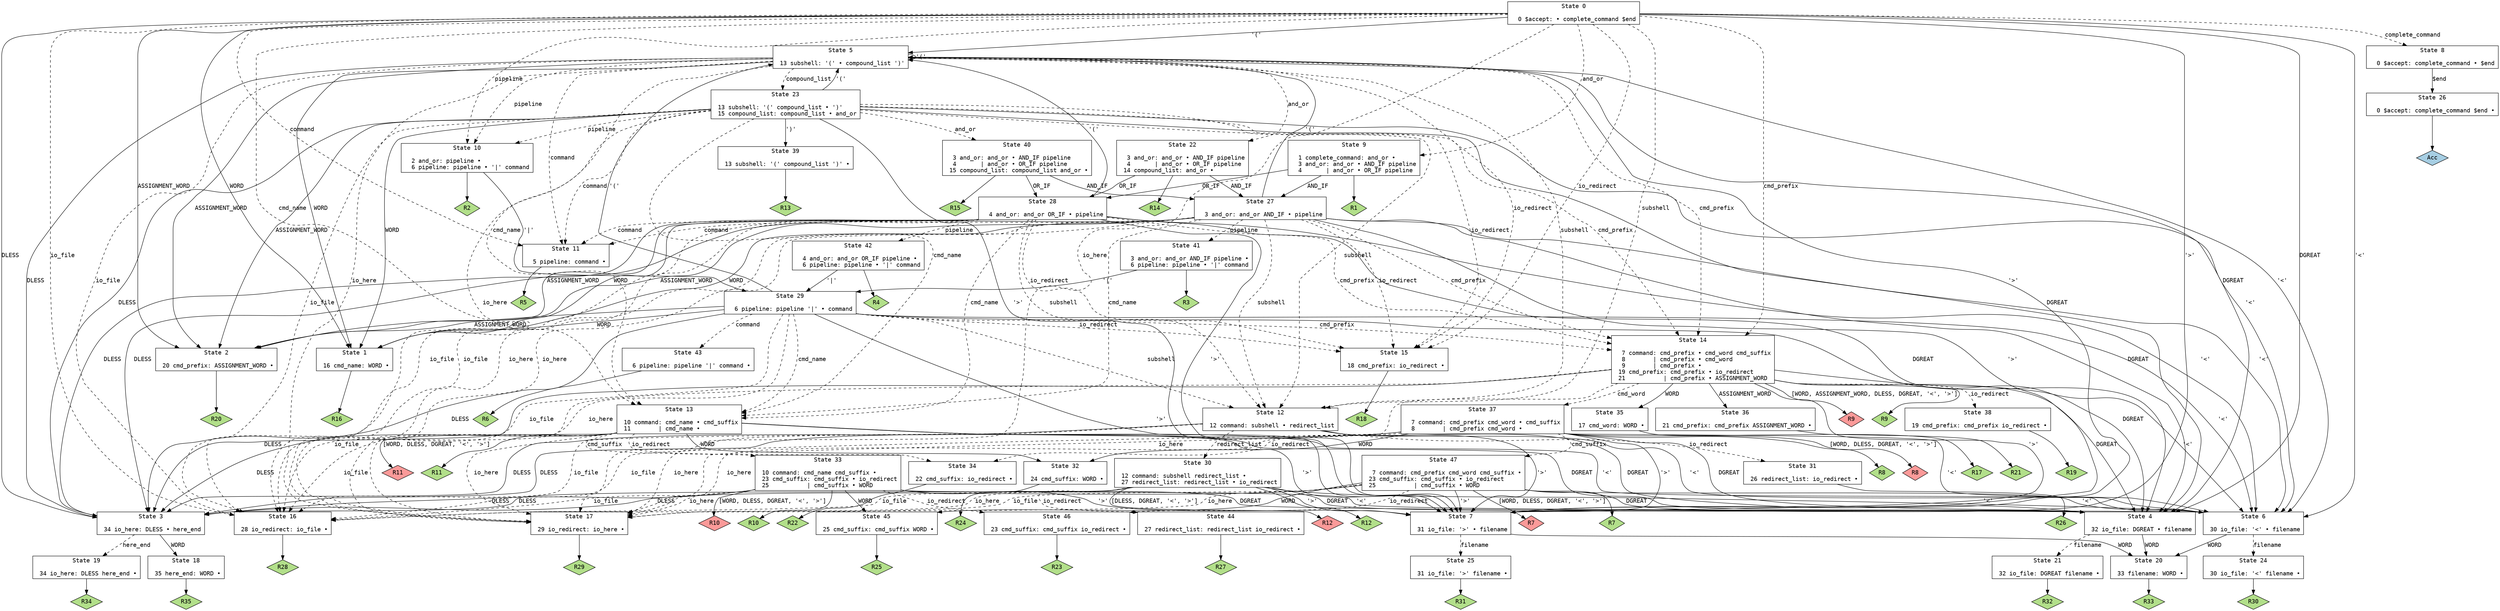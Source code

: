 // Generated by GNU Bison 3.8.
// Report bugs to <bug-bison@gnu.org>.
// Home page: <https://www.gnu.org/software/bison/>.

digraph "test.y"
{
  node [fontname = courier, shape = box, colorscheme = paired6]
  edge [fontname = courier]

  0 [label="State 0\n\l  0 $accept: • complete_command $end\l"]
  0 -> 1 [style=solid label="WORD"]
  0 -> 2 [style=solid label="ASSIGNMENT_WORD"]
  0 -> 3 [style=solid label="DLESS"]
  0 -> 4 [style=solid label="DGREAT"]
  0 -> 5 [style=solid label="'('"]
  0 -> 6 [style=solid label="'<'"]
  0 -> 7 [style=solid label="'>'"]
  0 -> 8 [style=dashed label="complete_command"]
  0 -> 9 [style=dashed label="and_or"]
  0 -> 10 [style=dashed label="pipeline"]
  0 -> 11 [style=dashed label="command"]
  0 -> 12 [style=dashed label="subshell"]
  0 -> 13 [style=dashed label="cmd_name"]
  0 -> 14 [style=dashed label="cmd_prefix"]
  0 -> 15 [style=dashed label="io_redirect"]
  0 -> 16 [style=dashed label="io_file"]
  0 -> 17 [style=dashed label="io_here"]
  1 [label="State 1\n\l 16 cmd_name: WORD •\l"]
  1 -> "1R16" [style=solid]
 "1R16" [label="R16", fillcolor=3, shape=diamond, style=filled]
  2 [label="State 2\n\l 20 cmd_prefix: ASSIGNMENT_WORD •\l"]
  2 -> "2R20" [style=solid]
 "2R20" [label="R20", fillcolor=3, shape=diamond, style=filled]
  3 [label="State 3\n\l 34 io_here: DLESS • here_end\l"]
  3 -> 18 [style=solid label="WORD"]
  3 -> 19 [style=dashed label="here_end"]
  4 [label="State 4\n\l 32 io_file: DGREAT • filename\l"]
  4 -> 20 [style=solid label="WORD"]
  4 -> 21 [style=dashed label="filename"]
  5 [label="State 5\n\l 13 subshell: '(' • compound_list ')'\l"]
  5 -> 1 [style=solid label="WORD"]
  5 -> 2 [style=solid label="ASSIGNMENT_WORD"]
  5 -> 3 [style=solid label="DLESS"]
  5 -> 4 [style=solid label="DGREAT"]
  5 -> 5 [style=solid label="'('"]
  5 -> 6 [style=solid label="'<'"]
  5 -> 7 [style=solid label="'>'"]
  5 -> 22 [style=dashed label="and_or"]
  5 -> 10 [style=dashed label="pipeline"]
  5 -> 11 [style=dashed label="command"]
  5 -> 12 [style=dashed label="subshell"]
  5 -> 23 [style=dashed label="compound_list"]
  5 -> 13 [style=dashed label="cmd_name"]
  5 -> 14 [style=dashed label="cmd_prefix"]
  5 -> 15 [style=dashed label="io_redirect"]
  5 -> 16 [style=dashed label="io_file"]
  5 -> 17 [style=dashed label="io_here"]
  6 [label="State 6\n\l 30 io_file: '<' • filename\l"]
  6 -> 20 [style=solid label="WORD"]
  6 -> 24 [style=dashed label="filename"]
  7 [label="State 7\n\l 31 io_file: '>' • filename\l"]
  7 -> 20 [style=solid label="WORD"]
  7 -> 25 [style=dashed label="filename"]
  8 [label="State 8\n\l  0 $accept: complete_command • $end\l"]
  8 -> 26 [style=solid label="$end"]
  9 [label="State 9\n\l  1 complete_command: and_or •\l  3 and_or: and_or • AND_IF pipeline\l  4       | and_or • OR_IF pipeline\l"]
  9 -> 27 [style=solid label="AND_IF"]
  9 -> 28 [style=solid label="OR_IF"]
  9 -> "9R1" [style=solid]
 "9R1" [label="R1", fillcolor=3, shape=diamond, style=filled]
  10 [label="State 10\n\l  2 and_or: pipeline •\l  6 pipeline: pipeline • '|' command\l"]
  10 -> 29 [style=solid label="'|'"]
  10 -> "10R2" [style=solid]
 "10R2" [label="R2", fillcolor=3, shape=diamond, style=filled]
  11 [label="State 11\n\l  5 pipeline: command •\l"]
  11 -> "11R5" [style=solid]
 "11R5" [label="R5", fillcolor=3, shape=diamond, style=filled]
  12 [label="State 12\n\l 12 command: subshell • redirect_list\l"]
  12 -> 3 [style=solid label="DLESS"]
  12 -> 4 [style=solid label="DGREAT"]
  12 -> 6 [style=solid label="'<'"]
  12 -> 7 [style=solid label="'>'"]
  12 -> 30 [style=dashed label="redirect_list"]
  12 -> 31 [style=dashed label="io_redirect"]
  12 -> 16 [style=dashed label="io_file"]
  12 -> 17 [style=dashed label="io_here"]
  13 [label="State 13\n\l 10 command: cmd_name • cmd_suffix\l 11        | cmd_name •\l"]
  13 -> 32 [style=solid label="WORD"]
  13 -> 3 [style=solid label="DLESS"]
  13 -> 4 [style=solid label="DGREAT"]
  13 -> 6 [style=solid label="'<'"]
  13 -> 7 [style=solid label="'>'"]
  13 -> 33 [style=dashed label="cmd_suffix"]
  13 -> 34 [style=dashed label="io_redirect"]
  13 -> 16 [style=dashed label="io_file"]
  13 -> 17 [style=dashed label="io_here"]
  13 -> "13R11d" [label="[WORD, DLESS, DGREAT, '<', '>']", style=solid]
 "13R11d" [label="R11", fillcolor=5, shape=diamond, style=filled]
  13 -> "13R11" [style=solid]
 "13R11" [label="R11", fillcolor=3, shape=diamond, style=filled]
  14 [label="State 14\n\l  7 command: cmd_prefix • cmd_word cmd_suffix\l  8        | cmd_prefix • cmd_word\l  9        | cmd_prefix •\l 19 cmd_prefix: cmd_prefix • io_redirect\l 21           | cmd_prefix • ASSIGNMENT_WORD\l"]
  14 -> 35 [style=solid label="WORD"]
  14 -> 36 [style=solid label="ASSIGNMENT_WORD"]
  14 -> 3 [style=solid label="DLESS"]
  14 -> 4 [style=solid label="DGREAT"]
  14 -> 6 [style=solid label="'<'"]
  14 -> 7 [style=solid label="'>'"]
  14 -> 37 [style=dashed label="cmd_word"]
  14 -> 38 [style=dashed label="io_redirect"]
  14 -> 16 [style=dashed label="io_file"]
  14 -> 17 [style=dashed label="io_here"]
  14 -> "14R9d" [label="[WORD, ASSIGNMENT_WORD, DLESS, DGREAT, '<', '>']", style=solid]
 "14R9d" [label="R9", fillcolor=5, shape=diamond, style=filled]
  14 -> "14R9" [style=solid]
 "14R9" [label="R9", fillcolor=3, shape=diamond, style=filled]
  15 [label="State 15\n\l 18 cmd_prefix: io_redirect •\l"]
  15 -> "15R18" [style=solid]
 "15R18" [label="R18", fillcolor=3, shape=diamond, style=filled]
  16 [label="State 16\n\l 28 io_redirect: io_file •\l"]
  16 -> "16R28" [style=solid]
 "16R28" [label="R28", fillcolor=3, shape=diamond, style=filled]
  17 [label="State 17\n\l 29 io_redirect: io_here •\l"]
  17 -> "17R29" [style=solid]
 "17R29" [label="R29", fillcolor=3, shape=diamond, style=filled]
  18 [label="State 18\n\l 35 here_end: WORD •\l"]
  18 -> "18R35" [style=solid]
 "18R35" [label="R35", fillcolor=3, shape=diamond, style=filled]
  19 [label="State 19\n\l 34 io_here: DLESS here_end •\l"]
  19 -> "19R34" [style=solid]
 "19R34" [label="R34", fillcolor=3, shape=diamond, style=filled]
  20 [label="State 20\n\l 33 filename: WORD •\l"]
  20 -> "20R33" [style=solid]
 "20R33" [label="R33", fillcolor=3, shape=diamond, style=filled]
  21 [label="State 21\n\l 32 io_file: DGREAT filename •\l"]
  21 -> "21R32" [style=solid]
 "21R32" [label="R32", fillcolor=3, shape=diamond, style=filled]
  22 [label="State 22\n\l  3 and_or: and_or • AND_IF pipeline\l  4       | and_or • OR_IF pipeline\l 14 compound_list: and_or •\l"]
  22 -> 27 [style=solid label="AND_IF"]
  22 -> 28 [style=solid label="OR_IF"]
  22 -> "22R14" [style=solid]
 "22R14" [label="R14", fillcolor=3, shape=diamond, style=filled]
  23 [label="State 23\n\l 13 subshell: '(' compound_list • ')'\l 15 compound_list: compound_list • and_or\l"]
  23 -> 1 [style=solid label="WORD"]
  23 -> 2 [style=solid label="ASSIGNMENT_WORD"]
  23 -> 3 [style=solid label="DLESS"]
  23 -> 4 [style=solid label="DGREAT"]
  23 -> 5 [style=solid label="'('"]
  23 -> 39 [style=solid label="')'"]
  23 -> 6 [style=solid label="'<'"]
  23 -> 7 [style=solid label="'>'"]
  23 -> 40 [style=dashed label="and_or"]
  23 -> 10 [style=dashed label="pipeline"]
  23 -> 11 [style=dashed label="command"]
  23 -> 12 [style=dashed label="subshell"]
  23 -> 13 [style=dashed label="cmd_name"]
  23 -> 14 [style=dashed label="cmd_prefix"]
  23 -> 15 [style=dashed label="io_redirect"]
  23 -> 16 [style=dashed label="io_file"]
  23 -> 17 [style=dashed label="io_here"]
  24 [label="State 24\n\l 30 io_file: '<' filename •\l"]
  24 -> "24R30" [style=solid]
 "24R30" [label="R30", fillcolor=3, shape=diamond, style=filled]
  25 [label="State 25\n\l 31 io_file: '>' filename •\l"]
  25 -> "25R31" [style=solid]
 "25R31" [label="R31", fillcolor=3, shape=diamond, style=filled]
  26 [label="State 26\n\l  0 $accept: complete_command $end •\l"]
  26 -> "26R0" [style=solid]
 "26R0" [label="Acc", fillcolor=1, shape=diamond, style=filled]
  27 [label="State 27\n\l  3 and_or: and_or AND_IF • pipeline\l"]
  27 -> 1 [style=solid label="WORD"]
  27 -> 2 [style=solid label="ASSIGNMENT_WORD"]
  27 -> 3 [style=solid label="DLESS"]
  27 -> 4 [style=solid label="DGREAT"]
  27 -> 5 [style=solid label="'('"]
  27 -> 6 [style=solid label="'<'"]
  27 -> 7 [style=solid label="'>'"]
  27 -> 41 [style=dashed label="pipeline"]
  27 -> 11 [style=dashed label="command"]
  27 -> 12 [style=dashed label="subshell"]
  27 -> 13 [style=dashed label="cmd_name"]
  27 -> 14 [style=dashed label="cmd_prefix"]
  27 -> 15 [style=dashed label="io_redirect"]
  27 -> 16 [style=dashed label="io_file"]
  27 -> 17 [style=dashed label="io_here"]
  28 [label="State 28\n\l  4 and_or: and_or OR_IF • pipeline\l"]
  28 -> 1 [style=solid label="WORD"]
  28 -> 2 [style=solid label="ASSIGNMENT_WORD"]
  28 -> 3 [style=solid label="DLESS"]
  28 -> 4 [style=solid label="DGREAT"]
  28 -> 5 [style=solid label="'('"]
  28 -> 6 [style=solid label="'<'"]
  28 -> 7 [style=solid label="'>'"]
  28 -> 42 [style=dashed label="pipeline"]
  28 -> 11 [style=dashed label="command"]
  28 -> 12 [style=dashed label="subshell"]
  28 -> 13 [style=dashed label="cmd_name"]
  28 -> 14 [style=dashed label="cmd_prefix"]
  28 -> 15 [style=dashed label="io_redirect"]
  28 -> 16 [style=dashed label="io_file"]
  28 -> 17 [style=dashed label="io_here"]
  29 [label="State 29\n\l  6 pipeline: pipeline '|' • command\l"]
  29 -> 1 [style=solid label="WORD"]
  29 -> 2 [style=solid label="ASSIGNMENT_WORD"]
  29 -> 3 [style=solid label="DLESS"]
  29 -> 4 [style=solid label="DGREAT"]
  29 -> 5 [style=solid label="'('"]
  29 -> 6 [style=solid label="'<'"]
  29 -> 7 [style=solid label="'>'"]
  29 -> 43 [style=dashed label="command"]
  29 -> 12 [style=dashed label="subshell"]
  29 -> 13 [style=dashed label="cmd_name"]
  29 -> 14 [style=dashed label="cmd_prefix"]
  29 -> 15 [style=dashed label="io_redirect"]
  29 -> 16 [style=dashed label="io_file"]
  29 -> 17 [style=dashed label="io_here"]
  30 [label="State 30\n\l 12 command: subshell redirect_list •\l 27 redirect_list: redirect_list • io_redirect\l"]
  30 -> 3 [style=solid label="DLESS"]
  30 -> 4 [style=solid label="DGREAT"]
  30 -> 6 [style=solid label="'<'"]
  30 -> 7 [style=solid label="'>'"]
  30 -> 44 [style=dashed label="io_redirect"]
  30 -> 16 [style=dashed label="io_file"]
  30 -> 17 [style=dashed label="io_here"]
  30 -> "30R12d" [label="[DLESS, DGREAT, '<', '>']", style=solid]
 "30R12d" [label="R12", fillcolor=5, shape=diamond, style=filled]
  30 -> "30R12" [style=solid]
 "30R12" [label="R12", fillcolor=3, shape=diamond, style=filled]
  31 [label="State 31\n\l 26 redirect_list: io_redirect •\l"]
  31 -> "31R26" [style=solid]
 "31R26" [label="R26", fillcolor=3, shape=diamond, style=filled]
  32 [label="State 32\n\l 24 cmd_suffix: WORD •\l"]
  32 -> "32R24" [style=solid]
 "32R24" [label="R24", fillcolor=3, shape=diamond, style=filled]
  33 [label="State 33\n\l 10 command: cmd_name cmd_suffix •\l 23 cmd_suffix: cmd_suffix • io_redirect\l 25           | cmd_suffix • WORD\l"]
  33 -> 45 [style=solid label="WORD"]
  33 -> 3 [style=solid label="DLESS"]
  33 -> 4 [style=solid label="DGREAT"]
  33 -> 6 [style=solid label="'<'"]
  33 -> 7 [style=solid label="'>'"]
  33 -> 46 [style=dashed label="io_redirect"]
  33 -> 16 [style=dashed label="io_file"]
  33 -> 17 [style=dashed label="io_here"]
  33 -> "33R10d" [label="[WORD, DLESS, DGREAT, '<', '>']", style=solid]
 "33R10d" [label="R10", fillcolor=5, shape=diamond, style=filled]
  33 -> "33R10" [style=solid]
 "33R10" [label="R10", fillcolor=3, shape=diamond, style=filled]
  34 [label="State 34\n\l 22 cmd_suffix: io_redirect •\l"]
  34 -> "34R22" [style=solid]
 "34R22" [label="R22", fillcolor=3, shape=diamond, style=filled]
  35 [label="State 35\n\l 17 cmd_word: WORD •\l"]
  35 -> "35R17" [style=solid]
 "35R17" [label="R17", fillcolor=3, shape=diamond, style=filled]
  36 [label="State 36\n\l 21 cmd_prefix: cmd_prefix ASSIGNMENT_WORD •\l"]
  36 -> "36R21" [style=solid]
 "36R21" [label="R21", fillcolor=3, shape=diamond, style=filled]
  37 [label="State 37\n\l  7 command: cmd_prefix cmd_word • cmd_suffix\l  8        | cmd_prefix cmd_word •\l"]
  37 -> 32 [style=solid label="WORD"]
  37 -> 3 [style=solid label="DLESS"]
  37 -> 4 [style=solid label="DGREAT"]
  37 -> 6 [style=solid label="'<'"]
  37 -> 7 [style=solid label="'>'"]
  37 -> 47 [style=dashed label="cmd_suffix"]
  37 -> 34 [style=dashed label="io_redirect"]
  37 -> 16 [style=dashed label="io_file"]
  37 -> 17 [style=dashed label="io_here"]
  37 -> "37R8d" [label="[WORD, DLESS, DGREAT, '<', '>']", style=solid]
 "37R8d" [label="R8", fillcolor=5, shape=diamond, style=filled]
  37 -> "37R8" [style=solid]
 "37R8" [label="R8", fillcolor=3, shape=diamond, style=filled]
  38 [label="State 38\n\l 19 cmd_prefix: cmd_prefix io_redirect •\l"]
  38 -> "38R19" [style=solid]
 "38R19" [label="R19", fillcolor=3, shape=diamond, style=filled]
  39 [label="State 39\n\l 13 subshell: '(' compound_list ')' •\l"]
  39 -> "39R13" [style=solid]
 "39R13" [label="R13", fillcolor=3, shape=diamond, style=filled]
  40 [label="State 40\n\l  3 and_or: and_or • AND_IF pipeline\l  4       | and_or • OR_IF pipeline\l 15 compound_list: compound_list and_or •\l"]
  40 -> 27 [style=solid label="AND_IF"]
  40 -> 28 [style=solid label="OR_IF"]
  40 -> "40R15" [style=solid]
 "40R15" [label="R15", fillcolor=3, shape=diamond, style=filled]
  41 [label="State 41\n\l  3 and_or: and_or AND_IF pipeline •\l  6 pipeline: pipeline • '|' command\l"]
  41 -> 29 [style=solid label="'|'"]
  41 -> "41R3" [style=solid]
 "41R3" [label="R3", fillcolor=3, shape=diamond, style=filled]
  42 [label="State 42\n\l  4 and_or: and_or OR_IF pipeline •\l  6 pipeline: pipeline • '|' command\l"]
  42 -> 29 [style=solid label="'|'"]
  42 -> "42R4" [style=solid]
 "42R4" [label="R4", fillcolor=3, shape=diamond, style=filled]
  43 [label="State 43\n\l  6 pipeline: pipeline '|' command •\l"]
  43 -> "43R6" [style=solid]
 "43R6" [label="R6", fillcolor=3, shape=diamond, style=filled]
  44 [label="State 44\n\l 27 redirect_list: redirect_list io_redirect •\l"]
  44 -> "44R27" [style=solid]
 "44R27" [label="R27", fillcolor=3, shape=diamond, style=filled]
  45 [label="State 45\n\l 25 cmd_suffix: cmd_suffix WORD •\l"]
  45 -> "45R25" [style=solid]
 "45R25" [label="R25", fillcolor=3, shape=diamond, style=filled]
  46 [label="State 46\n\l 23 cmd_suffix: cmd_suffix io_redirect •\l"]
  46 -> "46R23" [style=solid]
 "46R23" [label="R23", fillcolor=3, shape=diamond, style=filled]
  47 [label="State 47\n\l  7 command: cmd_prefix cmd_word cmd_suffix •\l 23 cmd_suffix: cmd_suffix • io_redirect\l 25           | cmd_suffix • WORD\l"]
  47 -> 45 [style=solid label="WORD"]
  47 -> 3 [style=solid label="DLESS"]
  47 -> 4 [style=solid label="DGREAT"]
  47 -> 6 [style=solid label="'<'"]
  47 -> 7 [style=solid label="'>'"]
  47 -> 46 [style=dashed label="io_redirect"]
  47 -> 16 [style=dashed label="io_file"]
  47 -> 17 [style=dashed label="io_here"]
  47 -> "47R7d" [label="[WORD, DLESS, DGREAT, '<', '>']", style=solid]
 "47R7d" [label="R7", fillcolor=5, shape=diamond, style=filled]
  47 -> "47R7" [style=solid]
 "47R7" [label="R7", fillcolor=3, shape=diamond, style=filled]
}

